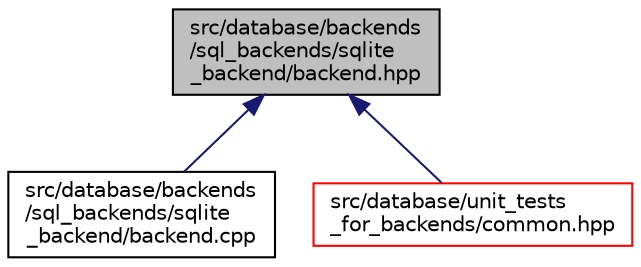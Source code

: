 digraph "src/database/backends/sql_backends/sqlite_backend/backend.hpp"
{
 // LATEX_PDF_SIZE
  edge [fontname="Helvetica",fontsize="10",labelfontname="Helvetica",labelfontsize="10"];
  node [fontname="Helvetica",fontsize="10",shape=record];
  Node1 [label="src/database/backends\l/sql_backends/sqlite\l_backend/backend.hpp",height=0.2,width=0.4,color="black", fillcolor="grey75", style="filled", fontcolor="black",tooltip=" "];
  Node1 -> Node2 [dir="back",color="midnightblue",fontsize="10",style="solid",fontname="Helvetica"];
  Node2 [label="src/database/backends\l/sql_backends/sqlite\l_backend/backend.cpp",height=0.2,width=0.4,color="black", fillcolor="white", style="filled",URL="$sqlite__backend_2backend_8cpp.html",tooltip=" "];
  Node1 -> Node3 [dir="back",color="midnightblue",fontsize="10",style="solid",fontname="Helvetica"];
  Node3 [label="src/database/unit_tests\l_for_backends/common.hpp",height=0.2,width=0.4,color="red", fillcolor="white", style="filled",URL="$common_8hpp.html",tooltip=" "];
}
